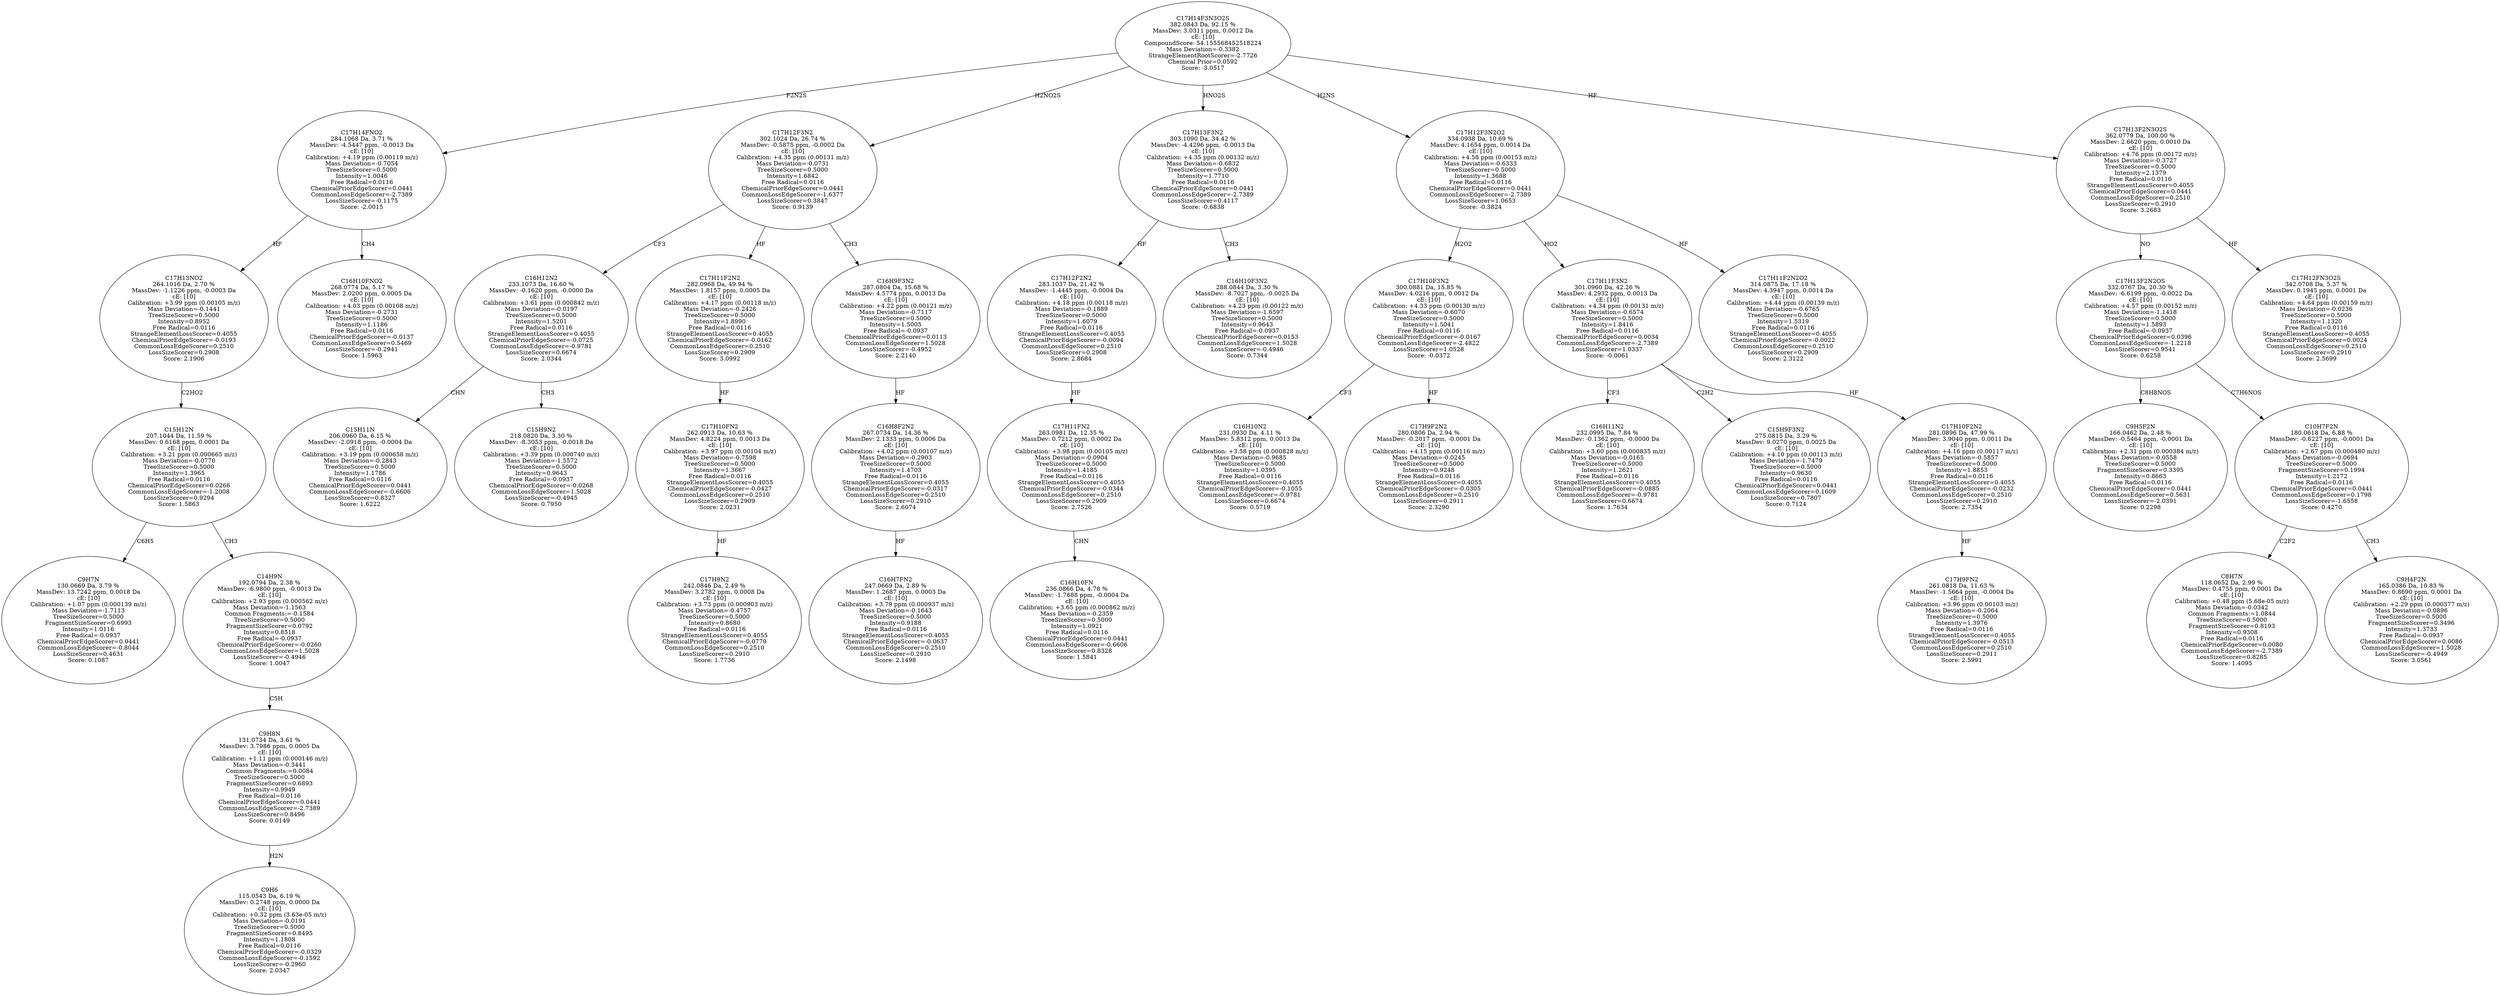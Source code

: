 strict digraph {
v1 [label="C9H7N\n130.0669 Da, 3.79 %\nMassDev: 13.7242 ppm, 0.0018 Da\ncE: [10]\nCalibration: +1.07 ppm (0.000139 m/z)\nMass Deviation=-1.7113\nTreeSizeScorer=0.5000\nFragmentSizeScorer=0.6993\nIntensity=1.0116\nFree Radical=-0.0937\nChemicalPriorEdgeScorer=0.0441\nCommonLossEdgeScorer=-0.8044\nLossSizeScorer=0.4631\nScore: 0.1087"];
v2 [label="C9H6\n115.0543 Da, 6.19 %\nMassDev: 0.2748 ppm, 0.0000 Da\ncE: [10]\nCalibration: +0.32 ppm (3.63e-05 m/z)\nMass Deviation=-0.0191\nTreeSizeScorer=0.5000\nFragmentSizeScorer=0.8495\nIntensity=1.1808\nFree Radical=0.0116\nChemicalPriorEdgeScorer=-0.0329\nCommonLossEdgeScorer=-0.1592\nLossSizeScorer=-0.2960\nScore: 2.0347"];
v3 [label="C9H8N\n131.0734 Da, 3.61 %\nMassDev: 3.7986 ppm, 0.0005 Da\ncE: [10]\nCalibration: +1.11 ppm (0.000146 m/z)\nMass Deviation=-0.3441\nCommon Fragments:=0.0084\nTreeSizeScorer=0.5000\nFragmentSizeScorer=0.6893\nIntensity=0.9949\nFree Radical=0.0116\nChemicalPriorEdgeScorer=0.0441\nCommonLossEdgeScorer=-2.7389\nLossSizeScorer=0.8496\nScore: 0.0149"];
v4 [label="C14H9N\n192.0794 Da, 2.38 %\nMassDev: -6.9800 ppm, -0.0013 Da\ncE: [10]\nCalibration: +2.93 ppm (0.000562 m/z)\nMass Deviation=-1.1563\nCommon Fragments:=-0.1584\nTreeSizeScorer=0.5000\nFragmentSizeScorer=0.0792\nIntensity=0.8518\nFree Radical=-0.0937\nChemicalPriorEdgeScorer=-0.0260\nCommonLossEdgeScorer=1.5028\nLossSizeScorer=-0.4946\nScore: 1.0047"];
v5 [label="C15H12N\n207.1044 Da, 11.59 %\nMassDev: 0.6168 ppm, 0.0001 Da\ncE: [10]\nCalibration: +3.21 ppm (0.000665 m/z)\nMass Deviation=-0.0770\nTreeSizeScorer=0.5000\nIntensity=1.3965\nFree Radical=0.0116\nChemicalPriorEdgeScorer=0.0266\nCommonLossEdgeScorer=-1.2008\nLossSizeScorer=0.9294\nScore: 1.5863"];
v6 [label="C17H13NO2\n264.1016 Da, 2.70 %\nMassDev: -1.1226 ppm, -0.0003 Da\ncE: [10]\nCalibration: +3.99 ppm (0.00105 m/z)\nMass Deviation=-0.1441\nTreeSizeScorer=0.5000\nIntensity=0.8952\nFree Radical=0.0116\nStrangeElementLossScorer=0.4055\nChemicalPriorEdgeScorer=-0.0193\nCommonLossEdgeScorer=0.2510\nLossSizeScorer=0.2908\nScore: 2.1906"];
v7 [label="C16H10FNO2\n268.0774 Da, 5.17 %\nMassDev: 2.0200 ppm, 0.0005 Da\ncE: [10]\nCalibration: +4.03 ppm (0.00108 m/z)\nMass Deviation=-0.2731\nTreeSizeScorer=0.5000\nIntensity=1.1186\nFree Radical=0.0116\nChemicalPriorEdgeScorer=-0.0137\nCommonLossEdgeScorer=0.5469\nLossSizeScorer=-0.2941\nScore: 1.5963"];
v8 [label="C17H14FNO2\n284.1068 Da, 3.71 %\nMassDev: -4.5447 ppm, -0.0013 Da\ncE: [10]\nCalibration: +4.19 ppm (0.00119 m/z)\nMass Deviation=-0.7054\nTreeSizeScorer=0.5000\nIntensity=1.0046\nFree Radical=0.0116\nChemicalPriorEdgeScorer=0.0441\nCommonLossEdgeScorer=-2.7389\nLossSizeScorer=-0.1175\nScore: -2.0015"];
v9 [label="C15H11N\n206.0960 Da, 6.15 %\nMassDev: -2.0918 ppm, -0.0004 Da\ncE: [10]\nCalibration: +3.19 ppm (0.000658 m/z)\nMass Deviation=-0.2843\nTreeSizeScorer=0.5000\nIntensity=1.1786\nFree Radical=0.0116\nChemicalPriorEdgeScorer=0.0441\nCommonLossEdgeScorer=-0.6606\nLossSizeScorer=0.8327\nScore: 1.6222"];
v10 [label="C15H9N2\n218.0820 Da, 3.30 %\nMassDev: -8.3053 ppm, -0.0018 Da\ncE: [10]\nCalibration: +3.39 ppm (0.000740 m/z)\nMass Deviation=-1.5572\nTreeSizeScorer=0.5000\nIntensity=0.9643\nFree Radical=-0.0937\nChemicalPriorEdgeScorer=-0.0268\nCommonLossEdgeScorer=1.5028\nLossSizeScorer=-0.4945\nScore: 0.7950"];
v11 [label="C16H12N2\n233.1073 Da, 16.60 %\nMassDev: -0.1620 ppm, -0.0000 Da\ncE: [10]\nCalibration: +3.61 ppm (0.000842 m/z)\nMass Deviation=-0.0197\nTreeSizeScorer=0.5000\nIntensity=1.5201\nFree Radical=0.0116\nStrangeElementLossScorer=0.4055\nChemicalPriorEdgeScorer=-0.0725\nCommonLossEdgeScorer=-0.9781\nLossSizeScorer=0.6674\nScore: 2.0344"];
v12 [label="C17H9N2\n242.0846 Da, 2.49 %\nMassDev: 3.2782 ppm, 0.0008 Da\ncE: [10]\nCalibration: +3.73 ppm (0.000903 m/z)\nMass Deviation=-0.4757\nTreeSizeScorer=0.5000\nIntensity=0.8680\nFree Radical=0.0116\nStrangeElementLossScorer=0.4055\nChemicalPriorEdgeScorer=-0.0779\nCommonLossEdgeScorer=0.2510\nLossSizeScorer=0.2910\nScore: 1.7736"];
v13 [label="C17H10FN2\n262.0913 Da, 10.63 %\nMassDev: 4.8224 ppm, 0.0013 Da\ncE: [10]\nCalibration: +3.97 ppm (0.00104 m/z)\nMass Deviation=-0.7598\nTreeSizeScorer=0.5000\nIntensity=1.3667\nFree Radical=0.0116\nStrangeElementLossScorer=0.4055\nChemicalPriorEdgeScorer=-0.0427\nCommonLossEdgeScorer=0.2510\nLossSizeScorer=0.2909\nScore: 2.0231"];
v14 [label="C17H11F2N2\n282.0968 Da, 49.94 %\nMassDev: 1.8157 ppm, 0.0005 Da\ncE: [10]\nCalibration: +4.17 ppm (0.00118 m/z)\nMass Deviation=-0.2426\nTreeSizeScorer=0.5000\nIntensity=1.8990\nFree Radical=0.0116\nStrangeElementLossScorer=0.4055\nChemicalPriorEdgeScorer=-0.0162\nCommonLossEdgeScorer=0.2510\nLossSizeScorer=0.2909\nScore: 3.0992"];
v15 [label="C16H7FN2\n247.0669 Da, 2.89 %\nMassDev: 1.2687 ppm, 0.0003 Da\ncE: [10]\nCalibration: +3.79 ppm (0.000937 m/z)\nMass Deviation=-0.1643\nTreeSizeScorer=0.5000\nIntensity=0.9188\nFree Radical=0.0116\nStrangeElementLossScorer=0.4055\nChemicalPriorEdgeScorer=-0.0637\nCommonLossEdgeScorer=0.2510\nLossSizeScorer=0.2910\nScore: 2.1498"];
v16 [label="C16H8F2N2\n267.0734 Da, 14.36 %\nMassDev: 2.1333 ppm, 0.0006 Da\ncE: [10]\nCalibration: +4.02 ppm (0.00107 m/z)\nMass Deviation=-0.2903\nTreeSizeScorer=0.5000\nIntensity=1.4703\nFree Radical=0.0116\nStrangeElementLossScorer=0.4055\nChemicalPriorEdgeScorer=-0.0317\nCommonLossEdgeScorer=0.2510\nLossSizeScorer=0.2910\nScore: 2.6074"];
v17 [label="C16H9F3N2\n287.0804 Da, 15.68 %\nMassDev: 4.5774 ppm, 0.0013 Da\ncE: [10]\nCalibration: +4.22 ppm (0.00121 m/z)\nMass Deviation=-0.7117\nTreeSizeScorer=0.5000\nIntensity=1.5005\nFree Radical=-0.0937\nChemicalPriorEdgeScorer=0.0113\nCommonLossEdgeScorer=1.5028\nLossSizeScorer=-0.4952\nScore: 2.2140"];
v18 [label="C17H12F3N2\n302.1024 Da, 26.74 %\nMassDev: -0.5875 ppm, -0.0002 Da\ncE: [10]\nCalibration: +4.35 ppm (0.00131 m/z)\nMass Deviation=-0.0731\nTreeSizeScorer=0.5000\nIntensity=1.6842\nFree Radical=0.0116\nChemicalPriorEdgeScorer=0.0441\nCommonLossEdgeScorer=-1.6377\nLossSizeScorer=0.3847\nScore: 0.9139"];
v19 [label="C16H10FN\n236.0866 Da, 4.78 %\nMassDev: -1.7688 ppm, -0.0004 Da\ncE: [10]\nCalibration: +3.65 ppm (0.000862 m/z)\nMass Deviation=-0.2359\nTreeSizeScorer=0.5000\nIntensity=1.0921\nFree Radical=0.0116\nChemicalPriorEdgeScorer=0.0441\nCommonLossEdgeScorer=-0.6606\nLossSizeScorer=0.8328\nScore: 1.5841"];
v20 [label="C17H11FN2\n263.0981 Da, 12.35 %\nMassDev: 0.7212 ppm, 0.0002 Da\ncE: [10]\nCalibration: +3.98 ppm (0.00105 m/z)\nMass Deviation=-0.0904\nTreeSizeScorer=0.5000\nIntensity=1.4185\nFree Radical=0.0116\nStrangeElementLossScorer=0.4055\nChemicalPriorEdgeScorer=-0.0344\nCommonLossEdgeScorer=0.2510\nLossSizeScorer=0.2909\nScore: 2.7526"];
v21 [label="C17H12F2N2\n283.1037 Da, 21.42 %\nMassDev: -1.4445 ppm, -0.0004 Da\ncE: [10]\nCalibration: +4.18 ppm (0.00118 m/z)\nMass Deviation=-0.1889\nTreeSizeScorer=0.5000\nIntensity=1.6079\nFree Radical=0.0116\nStrangeElementLossScorer=0.4055\nChemicalPriorEdgeScorer=-0.0094\nCommonLossEdgeScorer=0.2510\nLossSizeScorer=0.2908\nScore: 2.8684"];
v22 [label="C16H10F3N2\n288.0844 Da, 3.30 %\nMassDev: -8.7027 ppm, -0.0025 Da\ncE: [10]\nCalibration: +4.23 ppm (0.00122 m/z)\nMass Deviation=-1.6597\nTreeSizeScorer=0.5000\nIntensity=0.9643\nFree Radical=-0.0937\nChemicalPriorEdgeScorer=0.0153\nCommonLossEdgeScorer=1.5028\nLossSizeScorer=-0.4946\nScore: 0.7344"];
v23 [label="C17H13F3N2\n303.1090 Da, 34.42 %\nMassDev: -4.4296 ppm, -0.0013 Da\ncE: [10]\nCalibration: +4.35 ppm (0.00132 m/z)\nMass Deviation=-0.6832\nTreeSizeScorer=0.5000\nIntensity=1.7710\nFree Radical=0.0116\nChemicalPriorEdgeScorer=0.0441\nCommonLossEdgeScorer=-2.7389\nLossSizeScorer=0.4117\nScore: -0.6838"];
v24 [label="C16H10N2\n231.0930 Da, 4.11 %\nMassDev: 5.8312 ppm, 0.0013 Da\ncE: [10]\nCalibration: +3.58 ppm (0.000828 m/z)\nMass Deviation=-0.9685\nTreeSizeScorer=0.5000\nIntensity=1.0395\nFree Radical=0.0116\nStrangeElementLossScorer=0.4055\nChemicalPriorEdgeScorer=-0.1055\nCommonLossEdgeScorer=-0.9781\nLossSizeScorer=0.6674\nScore: 0.5719"];
v25 [label="C17H9F2N2\n280.0806 Da, 2.94 %\nMassDev: -0.2017 ppm, -0.0001 Da\ncE: [10]\nCalibration: +4.15 ppm (0.00116 m/z)\nMass Deviation=-0.0245\nTreeSizeScorer=0.5000\nIntensity=0.9248\nFree Radical=0.0116\nStrangeElementLossScorer=0.4055\nChemicalPriorEdgeScorer=-0.0305\nCommonLossEdgeScorer=0.2510\nLossSizeScorer=0.2911\nScore: 2.3290"];
v26 [label="C17H10F3N2\n300.0881 Da, 15.85 %\nMassDev: 4.0216 ppm, 0.0012 Da\ncE: [10]\nCalibration: +4.33 ppm (0.00130 m/z)\nMass Deviation=-0.6070\nTreeSizeScorer=0.5000\nIntensity=1.5041\nFree Radical=0.0116\nChemicalPriorEdgeScorer=-0.0167\nCommonLossEdgeScorer=-2.4822\nLossSizeScorer=1.0528\nScore: -0.0372"];
v27 [label="C16H11N2\n232.0995 Da, 7.84 %\nMassDev: -0.1362 ppm, -0.0000 Da\ncE: [10]\nCalibration: +3.60 ppm (0.000835 m/z)\nMass Deviation=-0.0165\nTreeSizeScorer=0.5000\nIntensity=1.2621\nFree Radical=0.0116\nStrangeElementLossScorer=0.4055\nChemicalPriorEdgeScorer=-0.0885\nCommonLossEdgeScorer=-0.9781\nLossSizeScorer=0.6674\nScore: 1.7634"];
v28 [label="C15H9F3N2\n275.0815 Da, 3.29 %\nMassDev: 9.0270 ppm, 0.0025 Da\ncE: [10]\nCalibration: +4.10 ppm (0.00113 m/z)\nMass Deviation=-1.7479\nTreeSizeScorer=0.5000\nIntensity=0.9630\nFree Radical=0.0116\nChemicalPriorEdgeScorer=0.0441\nCommonLossEdgeScorer=0.1609\nLossSizeScorer=0.7807\nScore: 0.7124"];
v29 [label="C17H9FN2\n261.0818 Da, 11.63 %\nMassDev: -1.5664 ppm, -0.0004 Da\ncE: [10]\nCalibration: +3.96 ppm (0.00103 m/z)\nMass Deviation=-0.2064\nTreeSizeScorer=0.5000\nIntensity=1.3976\nFree Radical=0.0116\nStrangeElementLossScorer=0.4055\nChemicalPriorEdgeScorer=-0.0513\nCommonLossEdgeScorer=0.2510\nLossSizeScorer=0.2911\nScore: 2.5991"];
v30 [label="C17H10F2N2\n281.0896 Da, 47.99 %\nMassDev: 3.9040 ppm, 0.0011 Da\ncE: [10]\nCalibration: +4.16 ppm (0.00117 m/z)\nMass Deviation=-0.5857\nTreeSizeScorer=0.5000\nIntensity=1.8853\nFree Radical=0.0116\nStrangeElementLossScorer=0.4055\nChemicalPriorEdgeScorer=-0.0232\nCommonLossEdgeScorer=0.2510\nLossSizeScorer=0.2910\nScore: 2.7354"];
v31 [label="C17H11F3N2\n301.0960 Da, 42.26 %\nMassDev: 4.2932 ppm, 0.0013 Da\ncE: [10]\nCalibration: +4.34 ppm (0.00131 m/z)\nMass Deviation=-0.6574\nTreeSizeScorer=0.5000\nIntensity=1.8416\nFree Radical=0.0116\nChemicalPriorEdgeScorer=0.0034\nCommonLossEdgeScorer=-2.7389\nLossSizeScorer=1.0337\nScore: -0.0061"];
v32 [label="C17H11F2N2O2\n314.0875 Da, 17.18 %\nMassDev: 4.3947 ppm, 0.0014 Da\ncE: [10]\nCalibration: +4.44 ppm (0.00139 m/z)\nMass Deviation=-0.6765\nTreeSizeScorer=0.5000\nIntensity=1.5319\nFree Radical=0.0116\nStrangeElementLossScorer=0.4055\nChemicalPriorEdgeScorer=-0.0022\nCommonLossEdgeScorer=0.2510\nLossSizeScorer=0.2909\nScore: 2.3122"];
v33 [label="C17H12F3N2O2\n334.0938 Da, 10.69 %\nMassDev: 4.1654 ppm, 0.0014 Da\ncE: [10]\nCalibration: +4.58 ppm (0.00153 m/z)\nMass Deviation=-0.6333\nTreeSizeScorer=0.5000\nIntensity=1.3688\nFree Radical=0.0116\nChemicalPriorEdgeScorer=0.0441\nCommonLossEdgeScorer=-2.7389\nLossSizeScorer=1.0653\nScore: -0.3824"];
v34 [label="C9H5F2N\n166.0462 Da, 2.48 %\nMassDev: -0.5464 ppm, -0.0001 Da\ncE: [10]\nCalibration: +2.31 ppm (0.000384 m/z)\nMass Deviation=-0.0558\nTreeSizeScorer=0.5000\nFragmentSizeScorer=0.3395\nIntensity=0.8663\nFree Radical=0.0116\nChemicalPriorEdgeScorer=0.0441\nCommonLossEdgeScorer=0.5631\nLossSizeScorer=-2.0391\nScore: 0.2298"];
v35 [label="C8H7N\n118.0652 Da, 2.99 %\nMassDev: 0.4755 ppm, 0.0001 Da\ncE: [10]\nCalibration: +0.48 ppm (5.68e-05 m/z)\nMass Deviation=-0.0342\nCommon Fragments:=1.0844\nTreeSizeScorer=0.5000\nFragmentSizeScorer=0.8193\nIntensity=0.9308\nFree Radical=0.0116\nChemicalPriorEdgeScorer=0.0080\nCommonLossEdgeScorer=-2.7389\nLossSizeScorer=0.8285\nScore: 1.4095"];
v36 [label="C9H4F2N\n165.0386 Da, 10.83 %\nMassDev: 0.8690 ppm, 0.0001 Da\ncE: [10]\nCalibration: +2.29 ppm (0.000377 m/z)\nMass Deviation=-0.0896\nTreeSizeScorer=0.5000\nFragmentSizeScorer=0.3496\nIntensity=1.3733\nFree Radical=-0.0937\nChemicalPriorEdgeScorer=0.0086\nCommonLossEdgeScorer=1.5028\nLossSizeScorer=-0.4949\nScore: 3.0561"];
v37 [label="C10H7F2N\n180.0618 Da, 6.88 %\nMassDev: -0.6227 ppm, -0.0001 Da\ncE: [10]\nCalibration: +2.67 ppm (0.000480 m/z)\nMass Deviation=-0.0694\nTreeSizeScorer=0.5000\nFragmentSizeScorer=0.1994\nIntensity=1.2172\nFree Radical=0.0116\nChemicalPriorEdgeScorer=0.0441\nCommonLossEdgeScorer=0.1798\nLossSizeScorer=-1.6558\nScore: 0.4270"];
v38 [label="C17H13F2N2OS\n332.0767 Da, 20.30 %\nMassDev: -6.6199 ppm, -0.0022 Da\ncE: [10]\nCalibration: +4.57 ppm (0.00152 m/z)\nMass Deviation=-1.1418\nTreeSizeScorer=0.5000\nIntensity=1.5893\nFree Radical=-0.0937\nChemicalPriorEdgeScorer=0.0396\nCommonLossEdgeScorer=-1.2218\nLossSizeScorer=0.9541\nScore: 0.6258"];
v39 [label="C17H12FN3O2S\n342.0708 Da, 5.37 %\nMassDev: 0.1945 ppm, 0.0001 Da\ncE: [10]\nCalibration: +4.64 ppm (0.00159 m/z)\nMass Deviation=-0.0236\nTreeSizeScorer=0.5000\nIntensity=1.1320\nFree Radical=0.0116\nStrangeElementLossScorer=0.4055\nChemicalPriorEdgeScorer=0.0024\nCommonLossEdgeScorer=0.2510\nLossSizeScorer=0.2910\nScore: 2.5699"];
v40 [label="C17H13F2N3O2S\n362.0779 Da, 100.00 %\nMassDev: 2.6620 ppm, 0.0010 Da\ncE: [10]\nCalibration: +4.76 ppm (0.00172 m/z)\nMass Deviation=-0.3727\nTreeSizeScorer=0.5000\nIntensity=2.1379\nFree Radical=0.0116\nStrangeElementLossScorer=0.4055\nChemicalPriorEdgeScorer=0.0441\nCommonLossEdgeScorer=0.2510\nLossSizeScorer=0.2910\nScore: 3.2683"];
v41 [label="C17H14F3N3O2S\n382.0843 Da, 92.15 %\nMassDev: 3.0311 ppm, 0.0012 Da\ncE: [10]\nCompoundScore: 54.155568452518224\nMass Deviation=-0.3382\nStrangeElementRootScorer=-2.7726\nChemical Prior=0.0592\nScore: -3.0517"];
v5 -> v1 [label="C6H5"];
v3 -> v2 [label="H2N"];
v4 -> v3 [label="C5H"];
v5 -> v4 [label="CH3"];
v6 -> v5 [label="C2HO2"];
v8 -> v6 [label="HF"];
v8 -> v7 [label="CH4"];
v41 -> v8 [label="F2N2S"];
v11 -> v9 [label="CHN"];
v11 -> v10 [label="CH3"];
v18 -> v11 [label="CF3"];
v13 -> v12 [label="HF"];
v14 -> v13 [label="HF"];
v18 -> v14 [label="HF"];
v16 -> v15 [label="HF"];
v17 -> v16 [label="HF"];
v18 -> v17 [label="CH3"];
v41 -> v18 [label="H2NO2S"];
v20 -> v19 [label="CHN"];
v21 -> v20 [label="HF"];
v23 -> v21 [label="HF"];
v23 -> v22 [label="CH3"];
v41 -> v23 [label="HNO2S"];
v26 -> v24 [label="CF3"];
v26 -> v25 [label="HF"];
v33 -> v26 [label="H2O2"];
v31 -> v27 [label="CF3"];
v31 -> v28 [label="C2H2"];
v30 -> v29 [label="HF"];
v31 -> v30 [label="HF"];
v33 -> v31 [label="HO2"];
v33 -> v32 [label="HF"];
v41 -> v33 [label="H2NS"];
v38 -> v34 [label="C8H8NOS"];
v37 -> v35 [label="C2F2"];
v37 -> v36 [label="CH3"];
v38 -> v37 [label="C7H6NOS"];
v40 -> v38 [label="NO"];
v40 -> v39 [label="HF"];
v41 -> v40 [label="HF"];
}